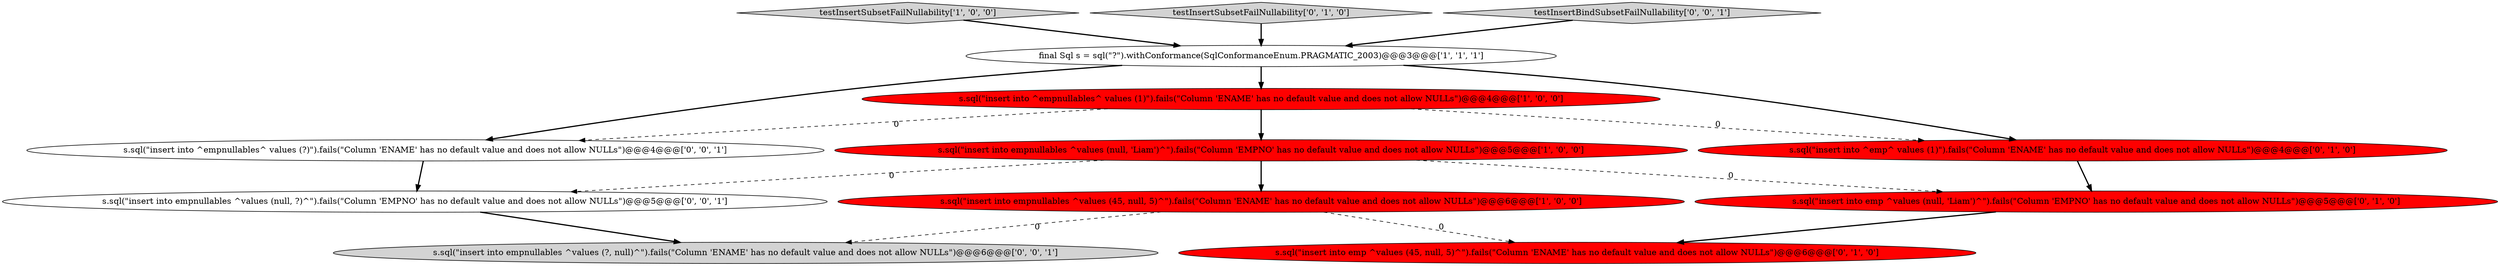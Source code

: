 digraph {
0 [style = filled, label = "testInsertSubsetFailNullability['1', '0', '0']", fillcolor = lightgray, shape = diamond image = "AAA0AAABBB1BBB"];
1 [style = filled, label = "s.sql(\"insert into empnullables ^values (45, null, 5)^\").fails(\"Column 'ENAME' has no default value and does not allow NULLs\")@@@6@@@['1', '0', '0']", fillcolor = red, shape = ellipse image = "AAA1AAABBB1BBB"];
10 [style = filled, label = "s.sql(\"insert into empnullables ^values (?, null)^\").fails(\"Column 'ENAME' has no default value and does not allow NULLs\")@@@6@@@['0', '0', '1']", fillcolor = lightgray, shape = ellipse image = "AAA0AAABBB3BBB"];
8 [style = filled, label = "testInsertSubsetFailNullability['0', '1', '0']", fillcolor = lightgray, shape = diamond image = "AAA0AAABBB2BBB"];
4 [style = filled, label = "s.sql(\"insert into ^empnullables^ values (1)\").fails(\"Column 'ENAME' has no default value and does not allow NULLs\")@@@4@@@['1', '0', '0']", fillcolor = red, shape = ellipse image = "AAA1AAABBB1BBB"];
6 [style = filled, label = "s.sql(\"insert into emp ^values (45, null, 5)^\").fails(\"Column 'ENAME' has no default value and does not allow NULLs\")@@@6@@@['0', '1', '0']", fillcolor = red, shape = ellipse image = "AAA1AAABBB2BBB"];
9 [style = filled, label = "s.sql(\"insert into ^empnullables^ values (?)\").fails(\"Column 'ENAME' has no default value and does not allow NULLs\")@@@4@@@['0', '0', '1']", fillcolor = white, shape = ellipse image = "AAA0AAABBB3BBB"];
11 [style = filled, label = "s.sql(\"insert into empnullables ^values (null, ?)^\").fails(\"Column 'EMPNO' has no default value and does not allow NULLs\")@@@5@@@['0', '0', '1']", fillcolor = white, shape = ellipse image = "AAA0AAABBB3BBB"];
12 [style = filled, label = "testInsertBindSubsetFailNullability['0', '0', '1']", fillcolor = lightgray, shape = diamond image = "AAA0AAABBB3BBB"];
3 [style = filled, label = "s.sql(\"insert into empnullables ^values (null, 'Liam')^\").fails(\"Column 'EMPNO' has no default value and does not allow NULLs\")@@@5@@@['1', '0', '0']", fillcolor = red, shape = ellipse image = "AAA1AAABBB1BBB"];
5 [style = filled, label = "s.sql(\"insert into emp ^values (null, 'Liam')^\").fails(\"Column 'EMPNO' has no default value and does not allow NULLs\")@@@5@@@['0', '1', '0']", fillcolor = red, shape = ellipse image = "AAA1AAABBB2BBB"];
7 [style = filled, label = "s.sql(\"insert into ^emp^ values (1)\").fails(\"Column 'ENAME' has no default value and does not allow NULLs\")@@@4@@@['0', '1', '0']", fillcolor = red, shape = ellipse image = "AAA1AAABBB2BBB"];
2 [style = filled, label = "final Sql s = sql(\"?\").withConformance(SqlConformanceEnum.PRAGMATIC_2003)@@@3@@@['1', '1', '1']", fillcolor = white, shape = ellipse image = "AAA0AAABBB1BBB"];
3->5 [style = dashed, label="0"];
4->3 [style = bold, label=""];
4->9 [style = dashed, label="0"];
12->2 [style = bold, label=""];
7->5 [style = bold, label=""];
2->7 [style = bold, label=""];
2->9 [style = bold, label=""];
5->6 [style = bold, label=""];
9->11 [style = bold, label=""];
3->1 [style = bold, label=""];
8->2 [style = bold, label=""];
1->10 [style = dashed, label="0"];
2->4 [style = bold, label=""];
11->10 [style = bold, label=""];
4->7 [style = dashed, label="0"];
1->6 [style = dashed, label="0"];
3->11 [style = dashed, label="0"];
0->2 [style = bold, label=""];
}
